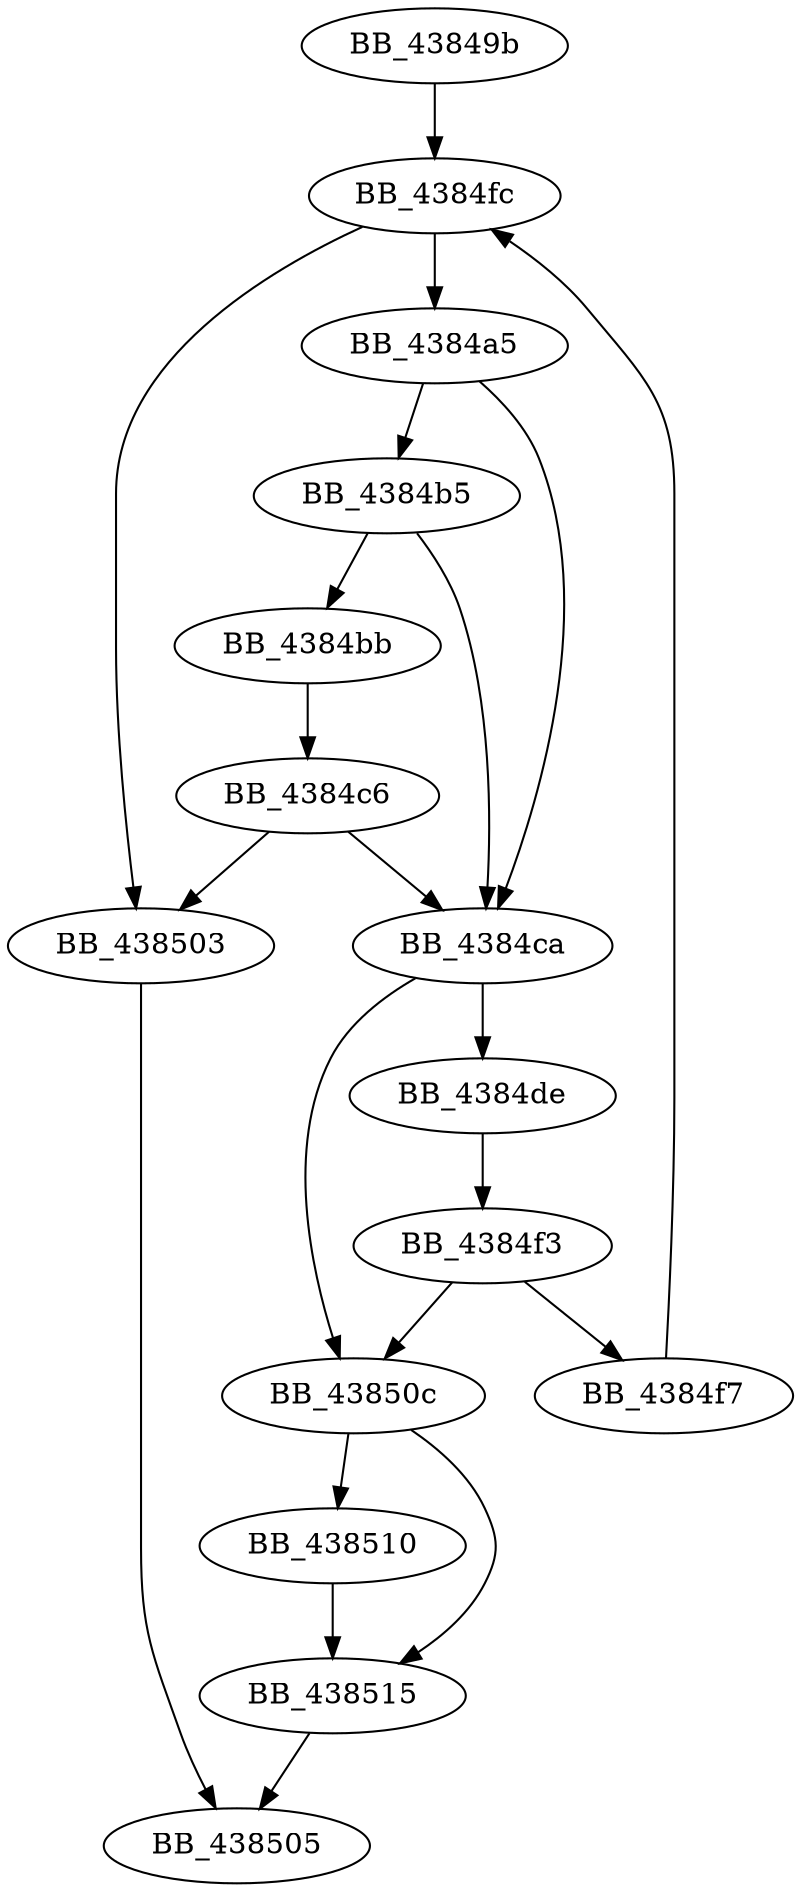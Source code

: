 DiGraph sub_43849B{
BB_43849b->BB_4384fc
BB_4384a5->BB_4384b5
BB_4384a5->BB_4384ca
BB_4384b5->BB_4384bb
BB_4384b5->BB_4384ca
BB_4384bb->BB_4384c6
BB_4384c6->BB_4384ca
BB_4384c6->BB_438503
BB_4384ca->BB_4384de
BB_4384ca->BB_43850c
BB_4384de->BB_4384f3
BB_4384f3->BB_4384f7
BB_4384f3->BB_43850c
BB_4384f7->BB_4384fc
BB_4384fc->BB_4384a5
BB_4384fc->BB_438503
BB_438503->BB_438505
BB_43850c->BB_438510
BB_43850c->BB_438515
BB_438510->BB_438515
BB_438515->BB_438505
}
